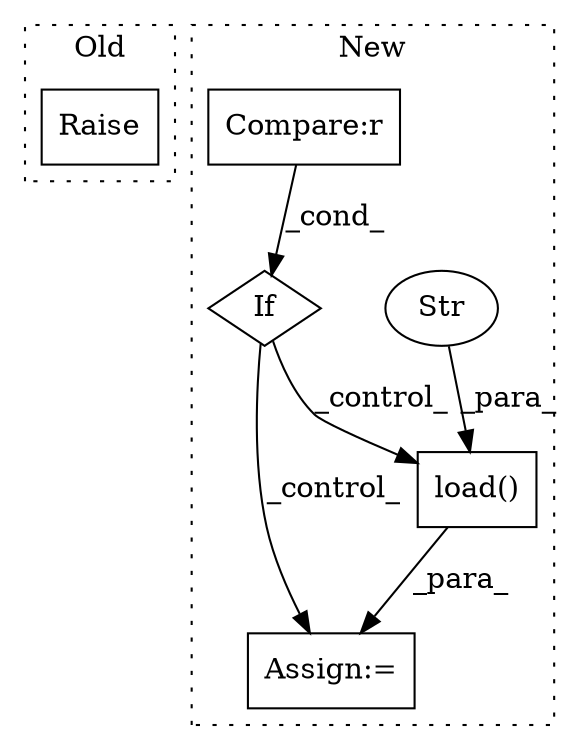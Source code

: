 digraph G {
subgraph cluster0 {
1 [label="Raise" a="91" s="315" l="6" shape="box"];
label = "Old";
style="dotted";
}
subgraph cluster1 {
2 [label="load()" a="75" s="792,822" l="17,1" shape="box"];
3 [label="Assign:=" a="68" s="789" l="3" shape="box"];
4 [label="Str" a="66" s="809" l="13" shape="ellipse"];
5 [label="If" a="96" s="736" l="3" shape="diamond"];
6 [label="Compare:r" a="40" s="739" l="22" shape="box"];
label = "New";
style="dotted";
}
2 -> 3 [label="_para_"];
4 -> 2 [label="_para_"];
5 -> 2 [label="_control_"];
5 -> 3 [label="_control_"];
6 -> 5 [label="_cond_"];
}